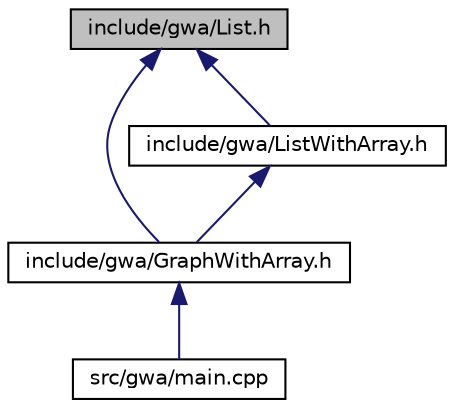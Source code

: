 digraph "include/gwa/List.h"
{
  edge [fontname="Helvetica",fontsize="10",labelfontname="Helvetica",labelfontsize="10"];
  node [fontname="Helvetica",fontsize="10",shape=record];
  Node1 [label="include/gwa/List.h",height=0.2,width=0.4,color="black", fillcolor="grey75", style="filled", fontcolor="black"];
  Node1 -> Node2 [dir="back",color="midnightblue",fontsize="10",style="solid",fontname="Helvetica"];
  Node2 [label="include/gwa/GraphWithArray.h",height=0.2,width=0.4,color="black", fillcolor="white", style="filled",URL="$_graph_with_array_8h.html"];
  Node2 -> Node3 [dir="back",color="midnightblue",fontsize="10",style="solid",fontname="Helvetica"];
  Node3 [label="src/gwa/main.cpp",height=0.2,width=0.4,color="black", fillcolor="white", style="filled",URL="$gwa_2main_8cpp.html"];
  Node1 -> Node4 [dir="back",color="midnightblue",fontsize="10",style="solid",fontname="Helvetica"];
  Node4 [label="include/gwa/ListWithArray.h",height=0.2,width=0.4,color="black", fillcolor="white", style="filled",URL="$_list_with_array_8h.html"];
  Node4 -> Node2 [dir="back",color="midnightblue",fontsize="10",style="solid",fontname="Helvetica"];
}
